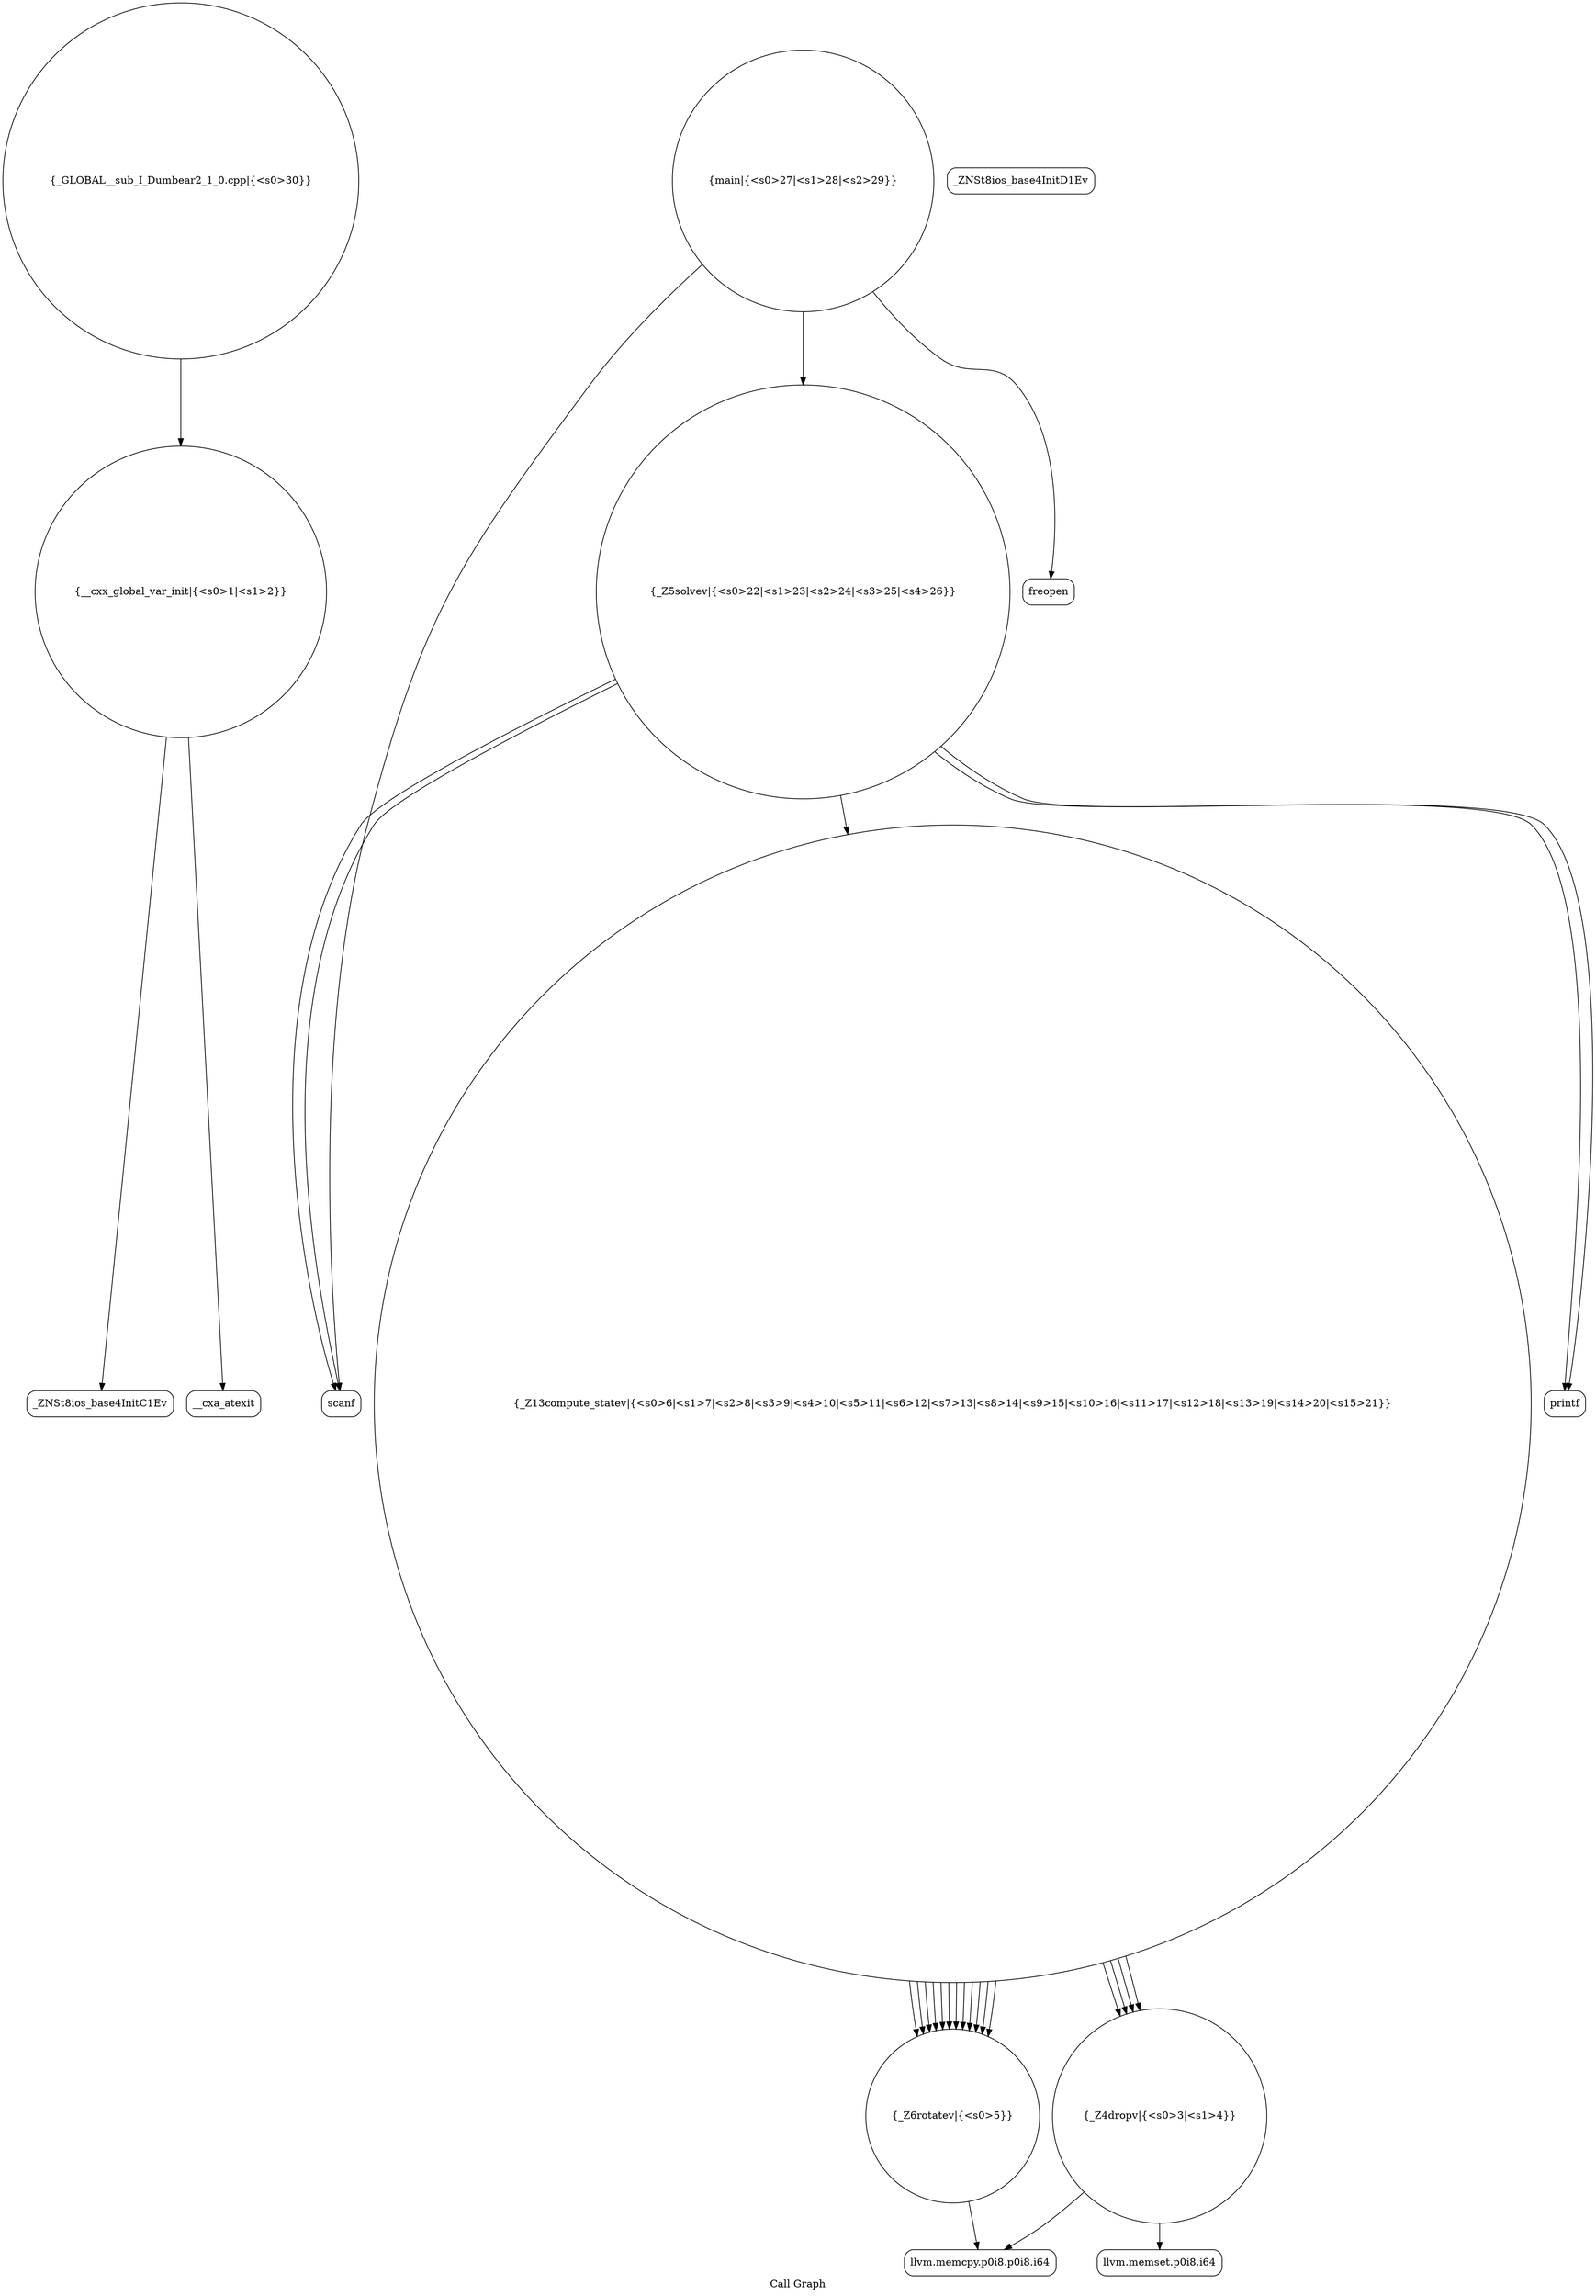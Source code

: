 digraph "Call Graph" {
	label="Call Graph";

	Node0x55b5072d1670 [shape=record,shape=circle,label="{__cxx_global_var_init|{<s0>1|<s1>2}}"];
	Node0x55b5072d1670:s0 -> Node0x55b507324b60[color=black];
	Node0x55b5072d1670:s1 -> Node0x55b507324c60[color=black];
	Node0x55b507324e60 [shape=record,shape=circle,label="{_Z6rotatev|{<s0>5}}"];
	Node0x55b507324e60:s0 -> Node0x55b507324de0[color=black];
	Node0x55b5073251e0 [shape=record,shape=circle,label="{_GLOBAL__sub_I_Dumbear2_1_0.cpp|{<s0>30}}"];
	Node0x55b5073251e0:s0 -> Node0x55b5072d1670[color=black];
	Node0x55b507324be0 [shape=record,shape=Mrecord,label="{_ZNSt8ios_base4InitD1Ev}"];
	Node0x55b507324f60 [shape=record,shape=circle,label="{_Z5solvev|{<s0>22|<s1>23|<s2>24|<s3>25|<s4>26}}"];
	Node0x55b507324f60:s0 -> Node0x55b507324fe0[color=black];
	Node0x55b507324f60:s1 -> Node0x55b507324fe0[color=black];
	Node0x55b507324f60:s2 -> Node0x55b507324ee0[color=black];
	Node0x55b507324f60:s3 -> Node0x55b507325060[color=black];
	Node0x55b507324f60:s4 -> Node0x55b507325060[color=black];
	Node0x55b507324ce0 [shape=record,shape=circle,label="{_Z4dropv|{<s0>3|<s1>4}}"];
	Node0x55b507324ce0:s0 -> Node0x55b507324d60[color=black];
	Node0x55b507324ce0:s1 -> Node0x55b507324de0[color=black];
	Node0x55b507325060 [shape=record,shape=Mrecord,label="{printf}"];
	Node0x55b507324de0 [shape=record,shape=Mrecord,label="{llvm.memcpy.p0i8.p0i8.i64}"];
	Node0x55b507325160 [shape=record,shape=Mrecord,label="{freopen}"];
	Node0x55b507324b60 [shape=record,shape=Mrecord,label="{_ZNSt8ios_base4InitC1Ev}"];
	Node0x55b507324ee0 [shape=record,shape=circle,label="{_Z13compute_statev|{<s0>6|<s1>7|<s2>8|<s3>9|<s4>10|<s5>11|<s6>12|<s7>13|<s8>14|<s9>15|<s10>16|<s11>17|<s12>18|<s13>19|<s14>20|<s15>21}}"];
	Node0x55b507324ee0:s0 -> Node0x55b507324e60[color=black];
	Node0x55b507324ee0:s1 -> Node0x55b507324e60[color=black];
	Node0x55b507324ee0:s2 -> Node0x55b507324ce0[color=black];
	Node0x55b507324ee0:s3 -> Node0x55b507324e60[color=black];
	Node0x55b507324ee0:s4 -> Node0x55b507324e60[color=black];
	Node0x55b507324ee0:s5 -> Node0x55b507324ce0[color=black];
	Node0x55b507324ee0:s6 -> Node0x55b507324e60[color=black];
	Node0x55b507324ee0:s7 -> Node0x55b507324ce0[color=black];
	Node0x55b507324ee0:s8 -> Node0x55b507324e60[color=black];
	Node0x55b507324ee0:s9 -> Node0x55b507324e60[color=black];
	Node0x55b507324ee0:s10 -> Node0x55b507324e60[color=black];
	Node0x55b507324ee0:s11 -> Node0x55b507324e60[color=black];
	Node0x55b507324ee0:s12 -> Node0x55b507324e60[color=black];
	Node0x55b507324ee0:s13 -> Node0x55b507324e60[color=black];
	Node0x55b507324ee0:s14 -> Node0x55b507324ce0[color=black];
	Node0x55b507324ee0:s15 -> Node0x55b507324e60[color=black];
	Node0x55b507324c60 [shape=record,shape=Mrecord,label="{__cxa_atexit}"];
	Node0x55b507324fe0 [shape=record,shape=Mrecord,label="{scanf}"];
	Node0x55b507324d60 [shape=record,shape=Mrecord,label="{llvm.memset.p0i8.i64}"];
	Node0x55b5073250e0 [shape=record,shape=circle,label="{main|{<s0>27|<s1>28|<s2>29}}"];
	Node0x55b5073250e0:s0 -> Node0x55b507325160[color=black];
	Node0x55b5073250e0:s1 -> Node0x55b507324fe0[color=black];
	Node0x55b5073250e0:s2 -> Node0x55b507324f60[color=black];
}
